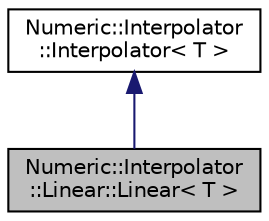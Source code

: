 digraph "Numeric::Interpolator::Linear::Linear&lt; T &gt;"
{
  edge [fontname="Helvetica",fontsize="10",labelfontname="Helvetica",labelfontsize="10"];
  node [fontname="Helvetica",fontsize="10",shape=record];
  Node1 [label="Numeric::Interpolator\l::Linear::Linear\< T \>",height=0.2,width=0.4,color="black", fillcolor="grey75", style="filled", fontcolor="black"];
  Node2 -> Node1 [dir="back",color="midnightblue",fontsize="10",style="solid",fontname="Helvetica"];
  Node2 [label="Numeric::Interpolator\l::Interpolator\< T \>",height=0.2,width=0.4,color="black", fillcolor="white", style="filled",URL="$classNumeric_1_1Interpolator_1_1Interpolator.html"];
}
